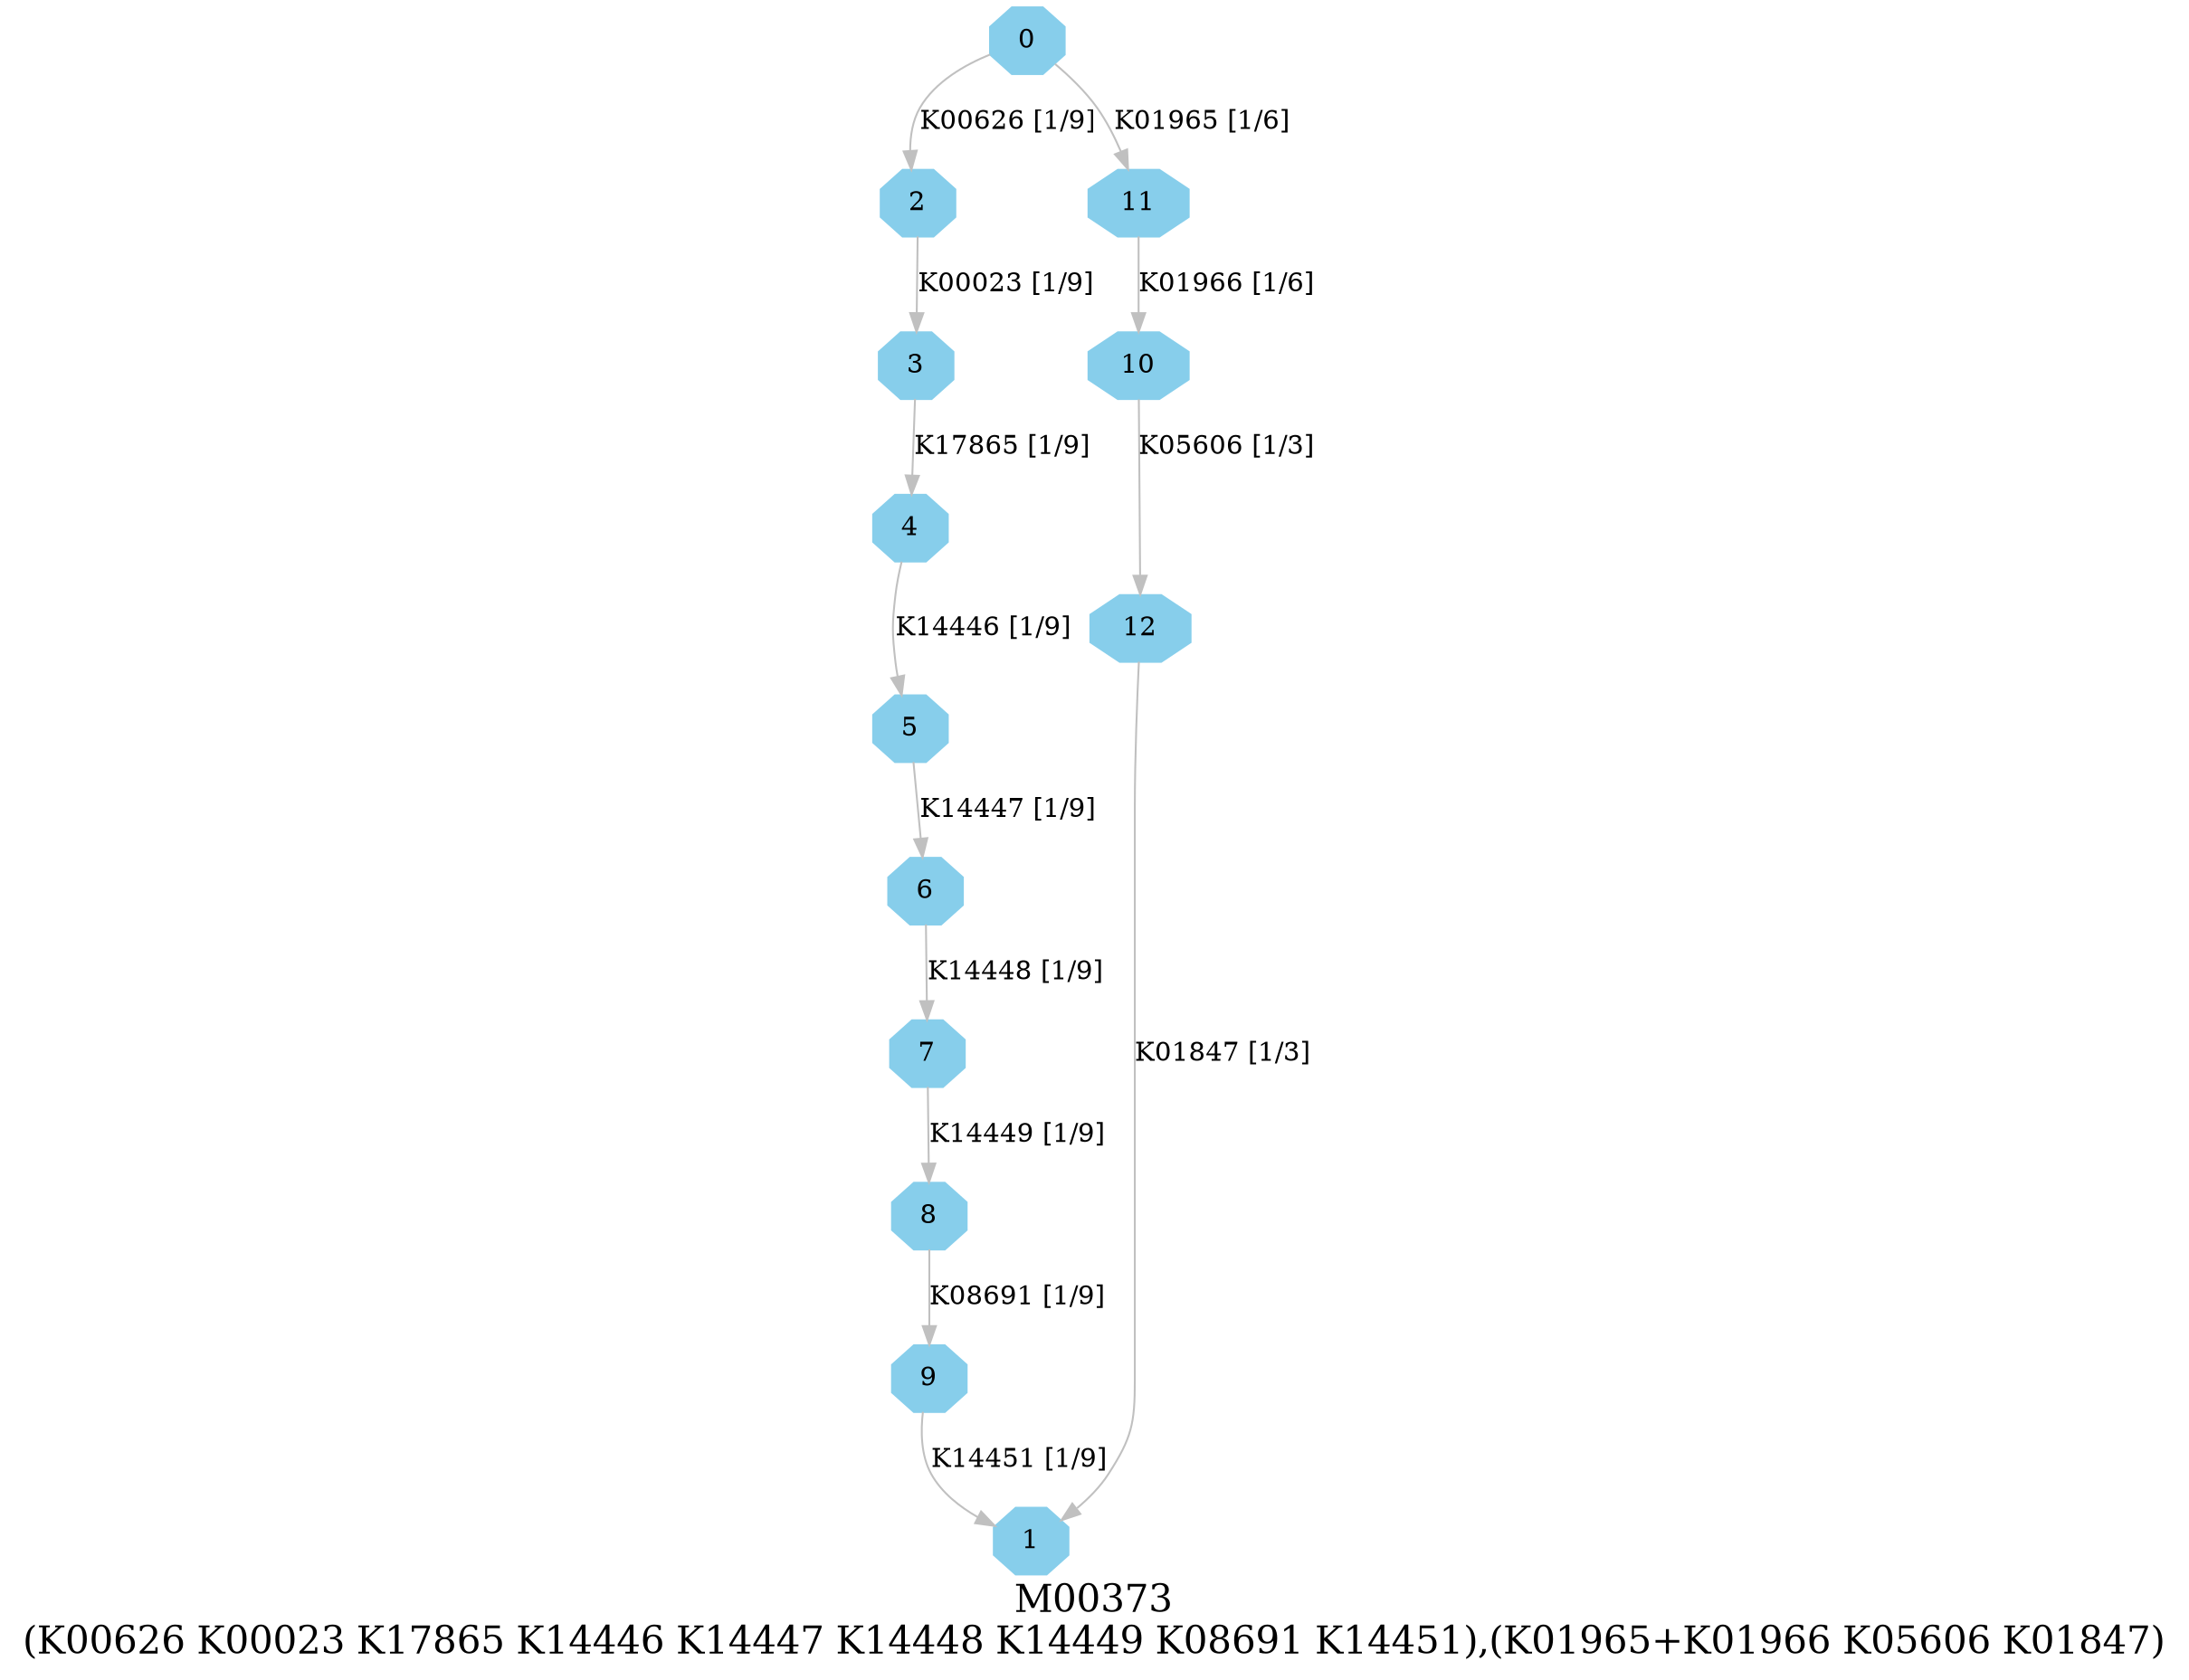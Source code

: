digraph G {
graph [label="M00373
(K00626 K00023 K17865 K14446 K14447 K14448 K14449 K08691 K14451),(K01965+K01966 K05606 K01847)",fontsize=20];
node [shape=box,style=filled];
edge [len=3,color=grey];
{node [width=.3,height=.3,shape=octagon,style=filled,color=skyblue] 0 1 2 3 4 5 6 7 8 9 10 11 12 }
0 -> 2 [label="K00626 [1/9]"];
0 -> 11 [label="K01965 [1/6]"];
2 -> 3 [label="K00023 [1/9]"];
3 -> 4 [label="K17865 [1/9]"];
4 -> 5 [label="K14446 [1/9]"];
5 -> 6 [label="K14447 [1/9]"];
6 -> 7 [label="K14448 [1/9]"];
7 -> 8 [label="K14449 [1/9]"];
8 -> 9 [label="K08691 [1/9]"];
9 -> 1 [label="K14451 [1/9]"];
10 -> 12 [label="K05606 [1/3]"];
11 -> 10 [label="K01966 [1/6]"];
12 -> 1 [label="K01847 [1/3]"];
}